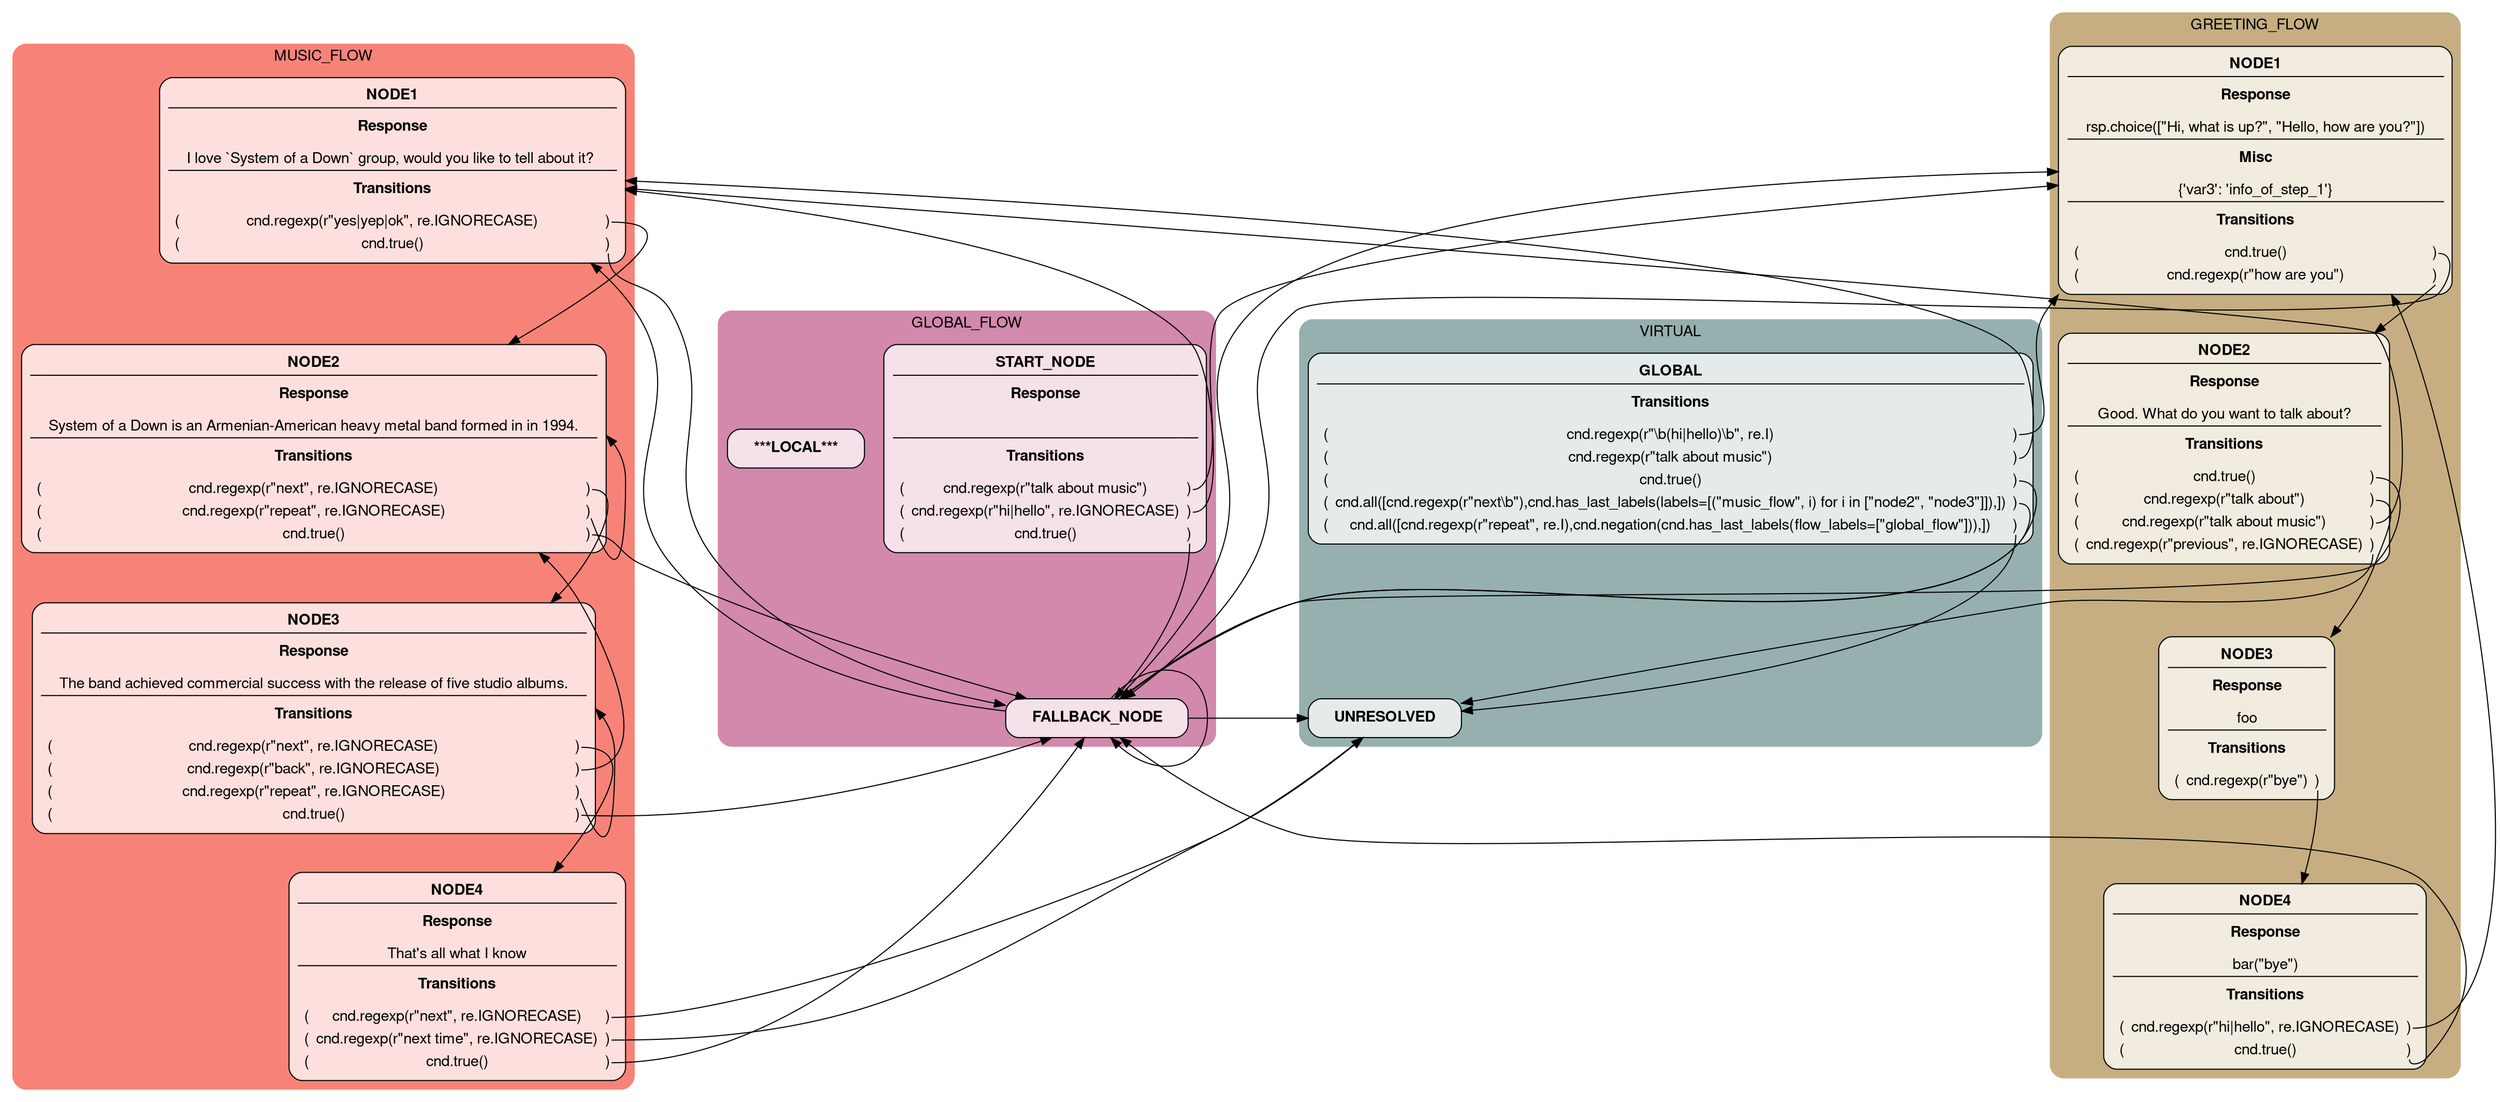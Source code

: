 digraph {
	graph [compound=true,
		fontname="Helvetica,Arial,sans-serif",
		overlap=prism,
		splines=true
	];
	node [fillcolor="#ffffffbf",
		fontname="Helvetica,Arial,sans-serif",
		shape=box,
		style="rounded, filled"
	];
	subgraph cluster_virtual {
		graph [color="#96b0af",
			label=VIRTUAL,
			style="rounded, filled"
		];
		"('virtual', 'GLOBAL')"	[label=<<table border="0" cellborder="0" cellspacing="6" cellpadding="0"><tr><td> <br align="left" /></td><td><b>GLOBAL</b></td><td> <br align="right" /></td></tr><hr/><tr><td><br align="left" /> <br align="left" /></td><td><b>Transitions</b></td><td> <br align="right" /></td></tr><tr><td>(<br align="left" /></td><td>cnd.regexp(r"\b(hi|hello)\b", re.I)</td><td port="(('GLOBAL',), ('greeting_flow', 'node1'), 0)">)<br align="right" /></td></tr><tr><td>(<br align="left" /></td><td>cnd.regexp(r"talk about music")</td><td port="(('GLOBAL',), ('music_flow', 'node1'), 0)">)<br align="right" /></td></tr><tr><td>(<br align="left" /></td><td>cnd.true()</td><td port="(('GLOBAL',), ('global_flow', 'fallback_node'), 0)">)<br align="right" /></td></tr><tr><td>(<br align="left" /></td><td>cnd.all([cnd.regexp(r"next\b"),cnd.has_last_labels(labels=[("music_flow", i) for i in ["node2", "node3"]]),])</td><td port="(('GLOBAL',), ('global_flow', 'fallback_node'), 1)">)<br align="right" /></td></tr><tr><td>(<br align="left" /></td><td>cnd.all([cnd.regexp(r"repeat", re.I),cnd.negation(cnd.has_last_labels(flow_labels=["global_flow"])),])</td><td port="(('GLOBAL',), ('NONE',), 0)">)<br align="right" /></td></tr></table>>];
		"('virtual', 'NONE')"	[label=<<table border="0" cellborder="0" cellspacing="6" cellpadding="0"><tr><td> <br align="left" /></td><td><b>UNRESOLVED</b></td><td> <br align="right" /></td></tr></table>>];
	}
	subgraph cluster_greeting_flow {
		graph [color="#c6ae82",
			label=GREETING_FLOW,
			style="rounded, filled"
		];
		"('greeting_flow', 'node1')"	[label=<<table border="0" cellborder="0" cellspacing="6" cellpadding="0"><tr><td> <br align="left" /></td><td><b>NODE1</b></td><td> <br align="right" /></td></tr><hr/><tr><td><br align="left" /> <br align="left" /></td><td><b>Response</b></td><td> <br align="right" /></td></tr><tr><td> <br align="left" /></td><td>rsp.choice(["Hi, what is up?", "Hello, how are you?"])</td><td> <br align="right" /></td></tr><hr/><tr><td><br align="left" /> <br align="left" /></td><td><b>Misc</b></td><td> <br align="right" /></td></tr><tr><td> <br align="left" /></td><td>{'var3': 'info_of_step_1'}</td><td> <br align="right" /></td></tr><hr/><tr><td><br align="left" /> <br align="left" /></td><td><b>Transitions</b></td><td> <br align="right" /></td></tr><tr><td>(<br align="left" /></td><td>cnd.true()</td><td port="(('greeting_flow', 'node1'), ('global_flow', 'fallback_node'), 0)">)<br align="right" /></td></tr><tr><td>(<br align="left" /></td><td>cnd.regexp(r"how are you")</td><td port="(('greeting_flow', 'node1'), ('greeting_flow', 'node2'), 0)">)<br align="right" /></td></tr></table>>];
		"('greeting_flow', 'node2')"	[label=<<table border="0" cellborder="0" cellspacing="6" cellpadding="0"><tr><td> <br align="left" /></td><td><b>NODE2</b></td><td> <br align="right" /></td></tr><hr/><tr><td><br align="left" /> <br align="left" /></td><td><b>Response</b></td><td> <br align="right" /></td></tr><tr><td> <br align="left" /></td><td>Good. What do you want to talk about?</td><td> <br align="right" /></td></tr><hr/><tr><td><br align="left" /> <br align="left" /></td><td><b>Transitions</b></td><td> <br align="right" /></td></tr><tr><td>(<br align="left" /></td><td>cnd.true()</td><td port="(('greeting_flow', 'node2'), ('global_flow', 'fallback_node'), 0)">)<br align="right" /></td></tr><tr><td>(<br align="left" /></td><td>cnd.regexp(r"talk about")</td><td port="(('greeting_flow', 'node2'), ('greeting_flow', 'node3'), 0)">)<br align="right" /></td></tr><tr><td>(<br align="left" /></td><td>cnd.regexp(r"talk about music")</td><td port="(('greeting_flow', 'node2'), ('music_flow', 'node1'), 0)">)<br align="right" /></td></tr><tr><td>(<br align="left" /></td><td>cnd.regexp(r"previous", re.IGNORECASE)</td><td port="(('greeting_flow', 'node2'), ('NONE',), 0)">)<br align="right" /></td></tr></table>>];
		"('greeting_flow', 'node3')"	[label=<<table border="0" cellborder="0" cellspacing="6" cellpadding="0"><tr><td> <br align="left" /></td><td><b>NODE3</b></td><td> <br align="right" /></td></tr><hr/><tr><td><br align="left" /> <br align="left" /></td><td><b>Response</b></td><td> <br align="right" /></td></tr><tr><td> <br align="left" /></td><td>foo</td><td> <br align="right" /></td></tr><hr/><tr><td><br align="left" /> <br align="left" /></td><td><b>Transitions</b></td><td> <br align="right" /></td></tr><tr><td>(<br align="left" /></td><td>cnd.regexp(r"bye")</td><td port="(('greeting_flow', 'node3'), ('greeting_flow', 'node4'), 0)">)<br align="right" /></td></tr></table>>];
		"('greeting_flow', 'node4')"	[label=<<table border="0" cellborder="0" cellspacing="6" cellpadding="0"><tr><td> <br align="left" /></td><td><b>NODE4</b></td><td> <br align="right" /></td></tr><hr/><tr><td><br align="left" /> <br align="left" /></td><td><b>Response</b></td><td> <br align="right" /></td></tr><tr><td> <br align="left" /></td><td>bar("bye")</td><td> <br align="right" /></td></tr><hr/><tr><td><br align="left" /> <br align="left" /></td><td><b>Transitions</b></td><td> <br align="right" /></td></tr><tr><td>(<br align="left" /></td><td>cnd.regexp(r"hi|hello", re.IGNORECASE)</td><td port="(('greeting_flow', 'node4'), ('greeting_flow', 'node1'), 0)">)<br align="right" /></td></tr><tr><td>(<br align="left" /></td><td>cnd.true()</td><td port="(('greeting_flow', 'node4'), ('global_flow', 'fallback_node'), 0)">)<br align="right" /></td></tr></table>>];
	}
	subgraph cluster_music_flow {
		graph [color="#f78378",
			label=MUSIC_FLOW,
			style="rounded, filled"
		];
		"('music_flow', 'node1')"	[label=<<table border="0" cellborder="0" cellspacing="6" cellpadding="0"><tr><td> <br align="left" /></td><td><b>NODE1</b></td><td> <br align="right" /></td></tr><hr/><tr><td><br align="left" /> <br align="left" /></td><td><b>Response</b></td><td> <br align="right" /></td></tr><tr><td> <br align="left" /></td><td>I love `System of a Down` group, would you like to tell about it? </td><td> <br align="right" /></td></tr><hr/><tr><td><br align="left" /> <br align="left" /></td><td><b>Transitions</b></td><td> <br align="right" /></td></tr><tr><td>(<br align="left" /></td><td>cnd.regexp(r"yes|yep|ok", re.IGNORECASE)</td><td port="(('music_flow', 'node1'), ('music_flow', 'node2'), 0)">)<br align="right" /></td></tr><tr><td>(<br align="left" /></td><td>cnd.true()</td><td port="(('music_flow', 'node1'), ('global_flow', 'fallback_node'), 0)">)<br align="right" /></td></tr></table>>];
		"('music_flow', 'node2')"	[label=<<table border="0" cellborder="0" cellspacing="6" cellpadding="0"><tr><td> <br align="left" /></td><td><b>NODE2</b></td><td> <br align="right" /></td></tr><hr/><tr><td><br align="left" /> <br align="left" /></td><td><b>Response</b></td><td> <br align="right" /></td></tr><tr><td> <br align="left" /></td><td>System of a Down is an Armenian-American heavy metal band formed in in 1994.</td><td> <br align="right" /></td></tr><hr/><tr><td><br align="left" /> <br align="left" /></td><td><b>Transitions</b></td><td> <br align="right" /></td></tr><tr><td>(<br align="left" /></td><td>cnd.regexp(r"next", re.IGNORECASE)</td><td port="(('music_flow', 'node2'), ('music_flow', 'node3'), 0)">)<br align="right" /></td></tr><tr><td>(<br align="left" /></td><td>cnd.regexp(r"repeat", re.IGNORECASE)</td><td port="(('music_flow', 'node2'), ('music_flow', 'node2'), 0)">)<br align="right" /></td></tr><tr><td>(<br align="left" /></td><td>cnd.true()</td><td port="(('music_flow', 'node2'), ('global_flow', 'fallback_node'), 0)">)<br align="right" /></td></tr></table>>];
		"('music_flow', 'node3')"	[label=<<table border="0" cellborder="0" cellspacing="6" cellpadding="0"><tr><td> <br align="left" /></td><td><b>NODE3</b></td><td> <br align="right" /></td></tr><hr/><tr><td><br align="left" /> <br align="left" /></td><td><b>Response</b></td><td> <br align="right" /></td></tr><tr><td> <br align="left" /></td><td>The band achieved commercial success with the release of five studio albums.</td><td> <br align="right" /></td></tr><hr/><tr><td><br align="left" /> <br align="left" /></td><td><b>Transitions</b></td><td> <br align="right" /></td></tr><tr><td>(<br align="left" /></td><td>cnd.regexp(r"next", re.IGNORECASE)</td><td port="(('music_flow', 'node3'), ('music_flow', 'node4'), 0)">)<br align="right" /></td></tr><tr><td>(<br align="left" /></td><td>cnd.regexp(r"back", re.IGNORECASE)</td><td port="(('music_flow', 'node3'), ('music_flow', 'node2'), 0)">)<br align="right" /></td></tr><tr><td>(<br align="left" /></td><td>cnd.regexp(r"repeat", re.IGNORECASE)</td><td port="(('music_flow', 'node3'), ('music_flow', 'node3'), 0)">)<br align="right" /></td></tr><tr><td>(<br align="left" /></td><td>cnd.true()</td><td port="(('music_flow', 'node3'), ('global_flow', 'fallback_node'), 0)">)<br align="right" /></td></tr></table>>];
		"('music_flow', 'node4')"	[label=<<table border="0" cellborder="0" cellspacing="6" cellpadding="0"><tr><td> <br align="left" /></td><td><b>NODE4</b></td><td> <br align="right" /></td></tr><hr/><tr><td><br align="left" /> <br align="left" /></td><td><b>Response</b></td><td> <br align="right" /></td></tr><tr><td> <br align="left" /></td><td>That's all what I know</td><td> <br align="right" /></td></tr><hr/><tr><td><br align="left" /> <br align="left" /></td><td><b>Transitions</b></td><td> <br align="right" /></td></tr><tr><td>(<br align="left" /></td><td>cnd.regexp(r"next", re.IGNORECASE)</td><td port="(('music_flow', 'node4'), ('NONE',), 0)">)<br align="right" /></td></tr><tr><td>(<br align="left" /></td><td>cnd.regexp(r"next time", re.IGNORECASE)</td><td port="(('music_flow', 'node4'), ('NONE',), 1)">)<br align="right" /></td></tr><tr><td>(<br align="left" /></td><td>cnd.true()</td><td port="(('music_flow', 'node4'), ('global_flow', 'fallback_node'), 0)">)<br align="right" /></td></tr></table>>];
	}
	subgraph cluster_global_flow {
		graph [color="#d289ab",
			label=GLOBAL_FLOW,
			style="rounded, filled"
		];
		"('global_flow', 'fallback_node')"	[label=<<table border="0" cellborder="0" cellspacing="6" cellpadding="0"><tr><td> <br align="left" /></td><td><b>FALLBACK_NODE</b></td><td> <br align="right" /></td></tr></table>>];
		"('global_flow', 'start_node')"	[label=<<table border="0" cellborder="0" cellspacing="6" cellpadding="0"><tr><td> <br align="left" /></td><td><b>START_NODE</b></td><td> <br align="right" /></td></tr><hr/><tr><td><br align="left" /> <br align="left" /></td><td><b>Response</b></td><td> <br align="right" /></td></tr><tr><td> <br align="left" /></td><td></td><td> <br align="right" /></td></tr><hr/><tr><td><br align="left" /> <br align="left" /></td><td><b>Transitions</b></td><td> <br align="right" /></td></tr><tr><td>(<br align="left" /></td><td>cnd.regexp(r"talk about music")</td><td port="(('global_flow', 'start_node'), ('music_flow', 'node1'), 0)">)<br align="right" /></td></tr><tr><td>(<br align="left" /></td><td>cnd.regexp(r"hi|hello", re.IGNORECASE)</td><td port="(('global_flow', 'start_node'), ('greeting_flow', 'node1'), 0)">)<br align="right" /></td></tr><tr><td>(<br align="left" /></td><td>cnd.true()</td><td port="(('global_flow', 'start_node'), ('global_flow', 'fallback_node'), 0)">)<br align="right" /></td></tr></table>>];
		"('global_flow', '***LOCAL***')"	[label=<<table border="0" cellborder="0" cellspacing="6" cellpadding="0"><tr><td> <br align="left" /></td><td><b>***LOCAL***</b></td><td> <br align="right" /></td></tr></table>>];
	}
	"('virtual', 'GLOBAL')":"(('GLOBAL',), ('greeting_flow', 'node1'), 0)" -> "('greeting_flow', 'node1')";
	"('virtual', 'GLOBAL')":"(('GLOBAL',), ('music_flow', 'node1'), 0)" -> "('music_flow', 'node1')";
	"('virtual', 'GLOBAL')":"(('GLOBAL',), ('global_flow', 'fallback_node'), 0)" -> "('global_flow', 'fallback_node')";
	"('virtual', 'GLOBAL')":"(('GLOBAL',), ('global_flow', 'fallback_node'), 1)" -> "('global_flow', 'fallback_node')";
	"('virtual', 'GLOBAL')":"(('GLOBAL',), ('NONE',), 0)" -> "('virtual', 'NONE')";
	"('greeting_flow', 'node1')":"(('greeting_flow', 'node1'), ('global_flow', 'fallback_node'), 0)" -> "('global_flow', 'fallback_node')";
	"('greeting_flow', 'node1')":"(('greeting_flow', 'node1'), ('greeting_flow', 'node2'), 0)" -> "('greeting_flow', 'node2')";
	"('music_flow', 'node1')":"(('music_flow', 'node1'), ('global_flow', 'fallback_node'), 0)" -> "('global_flow', 'fallback_node')";
	"('music_flow', 'node1')":"(('music_flow', 'node1'), ('music_flow', 'node2'), 0)" -> "('music_flow', 'node2')";
	"('global_flow', 'fallback_node')":"(('global_flow', 'fallback_node'), ('greeting_flow', 'node1'), 0)" -> "('greeting_flow', 'node1')";
	"('global_flow', 'fallback_node')":"(('global_flow', 'fallback_node'), ('music_flow', 'node1'), 0)" -> "('music_flow', 'node1')";
	"('global_flow', 'fallback_node')":"(('global_flow', 'fallback_node'), ('global_flow', 'fallback_node'), 0)" -> "('global_flow', 'fallback_node')";
	"('global_flow', 'fallback_node')":"(('global_flow', 'fallback_node'), ('NONE',), 0)" -> "('virtual', 'NONE')";
	"('greeting_flow', 'node2')":"(('greeting_flow', 'node2'), ('music_flow', 'node1'), 0)" -> "('music_flow', 'node1')";
	"('greeting_flow', 'node2')":"(('greeting_flow', 'node2'), ('global_flow', 'fallback_node'), 0)" -> "('global_flow', 'fallback_node')";
	"('greeting_flow', 'node2')":"(('greeting_flow', 'node2'), ('NONE',), 0)" -> "('virtual', 'NONE')";
	"('greeting_flow', 'node2')":"(('greeting_flow', 'node2'), ('greeting_flow', 'node3'), 0)" -> "('greeting_flow', 'node3')"	[minlen=1];
	"('music_flow', 'node2')":"(('music_flow', 'node2'), ('global_flow', 'fallback_node'), 0)" -> "('global_flow', 'fallback_node')";
	"('music_flow', 'node2')":"(('music_flow', 'node2'), ('music_flow', 'node2'), 0)" -> "('music_flow', 'node2')";
	"('music_flow', 'node2')":"(('music_flow', 'node2'), ('music_flow', 'node3'), 0)" -> "('music_flow', 'node3')";
	"('global_flow', 'start_node')":"(('global_flow', 'start_node'), ('greeting_flow', 'node1'), 0)" -> "('greeting_flow', 'node1')";
	"('global_flow', 'start_node')":"(('global_flow', 'start_node'), ('music_flow', 'node1'), 0)" -> "('music_flow', 'node1')";
	"('global_flow', 'start_node')":"(('global_flow', 'start_node'), ('global_flow', 'fallback_node'), 0)" -> "('global_flow', 'fallback_node')";
	"('greeting_flow', 'node3')":"(('greeting_flow', 'node3'), ('greeting_flow', 'node4'), 0)" -> "('greeting_flow', 'node4')";
	"('greeting_flow', 'node4')":"(('greeting_flow', 'node4'), ('greeting_flow', 'node1'), 0)" -> "('greeting_flow', 'node1')";
	"('greeting_flow', 'node4')":"(('greeting_flow', 'node4'), ('global_flow', 'fallback_node'), 0)" -> "('global_flow', 'fallback_node')";
	"('music_flow', 'node3')":"(('music_flow', 'node3'), ('global_flow', 'fallback_node'), 0)" -> "('global_flow', 'fallback_node')";
	"('music_flow', 'node3')":"(('music_flow', 'node3'), ('music_flow', 'node2'), 0)" -> "('music_flow', 'node2')";
	"('music_flow', 'node3')":"(('music_flow', 'node3'), ('music_flow', 'node3'), 0)" -> "('music_flow', 'node3')";
	"('music_flow', 'node3')":"(('music_flow', 'node3'), ('music_flow', 'node4'), 0)" -> "('music_flow', 'node4')";
	"('music_flow', 'node4')":"(('music_flow', 'node4'), ('global_flow', 'fallback_node'), 0)" -> "('global_flow', 'fallback_node')";
	"('music_flow', 'node4')":"(('music_flow', 'node4'), ('NONE',), 0)" -> "('virtual', 'NONE')";
	"('music_flow', 'node4')":"(('music_flow', 'node4'), ('NONE',), 1)" -> "('virtual', 'NONE')";
}
